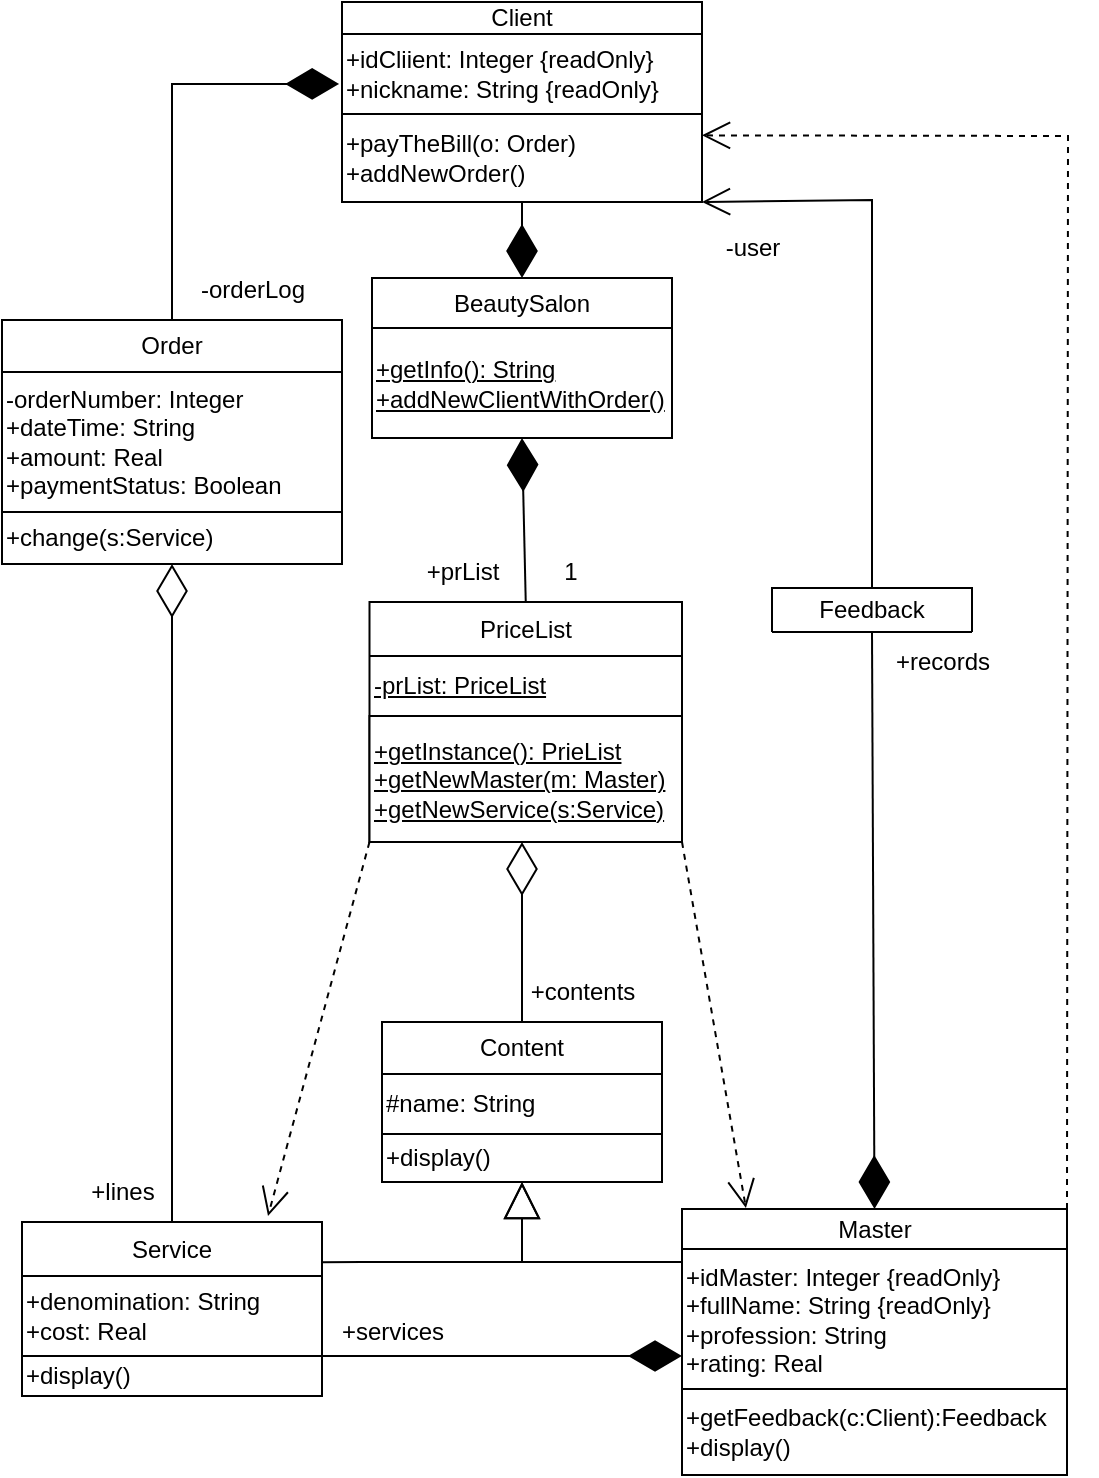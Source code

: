<mxfile version="22.0.8" type="github">
  <diagram id="C5RBs43oDa-KdzZeNtuy" name="Page-1">
    <mxGraphModel dx="1316" dy="804" grid="1" gridSize="10" guides="1" tooltips="1" connect="1" arrows="1" fold="1" page="1" pageScale="1" pageWidth="827" pageHeight="1169" math="0" shadow="0">
      <root>
        <mxCell id="WIyWlLk6GJQsqaUBKTNV-0" />
        <mxCell id="WIyWlLk6GJQsqaUBKTNV-1" parent="WIyWlLk6GJQsqaUBKTNV-0" />
        <mxCell id="WC2MRUz_Te2z9GJoH_zq-0" value="Order" style="swimlane;fontStyle=0;childLayout=stackLayout;horizontal=1;startSize=26;fillColor=none;horizontalStack=0;resizeParent=1;resizeParentMax=0;resizeLast=0;collapsible=1;marginBottom=0;whiteSpace=wrap;html=1;" parent="WIyWlLk6GJQsqaUBKTNV-1" vertex="1">
          <mxGeometry x="130" y="289" width="170" height="122" as="geometry">
            <mxRectangle x="470" y="233" width="70" height="30" as="alternateBounds" />
          </mxGeometry>
        </mxCell>
        <mxCell id="WC2MRUz_Te2z9GJoH_zq-1" value="&lt;div style=&quot;&quot;&gt;-orderN&lt;span style=&quot;background-color: initial;&quot;&gt;umber: Integer&lt;/span&gt;&lt;/div&gt;&lt;div style=&quot;&quot;&gt;&lt;div style=&quot;&quot;&gt;&lt;span style=&quot;background-color: initial;&quot;&gt;+dateTime: String&lt;/span&gt;&lt;/div&gt;&lt;span style=&quot;background-color: initial;&quot;&gt;&lt;div style=&quot;&quot;&gt;&lt;span style=&quot;background-color: initial;&quot;&gt;+amount: Real&lt;br&gt;+&lt;/span&gt;paymentStatus: Boolean&lt;/div&gt;&lt;/span&gt;&lt;/div&gt;" style="text;html=1;align=left;verticalAlign=middle;resizable=0;points=[];autosize=1;strokeColor=none;fillColor=none;" parent="WC2MRUz_Te2z9GJoH_zq-0" vertex="1">
          <mxGeometry y="26" width="170" height="70" as="geometry" />
        </mxCell>
        <mxCell id="WC2MRUz_Te2z9GJoH_zq-83" value="+change(s:Service)" style="whiteSpace=wrap;html=1;align=left;" parent="WC2MRUz_Te2z9GJoH_zq-0" vertex="1">
          <mxGeometry y="96" width="170" height="26" as="geometry" />
        </mxCell>
        <mxCell id="WC2MRUz_Te2z9GJoH_zq-2" value="Service" style="swimlane;fontStyle=0;childLayout=stackLayout;horizontal=1;startSize=27;fillColor=none;horizontalStack=0;resizeParent=1;resizeParentMax=0;resizeLast=0;collapsible=1;marginBottom=0;whiteSpace=wrap;html=1;" parent="WIyWlLk6GJQsqaUBKTNV-1" vertex="1">
          <mxGeometry x="140" y="740" width="150" height="87" as="geometry" />
        </mxCell>
        <mxCell id="WC2MRUz_Te2z9GJoH_zq-3" value="+denomination: String&lt;br&gt;+cost: Real" style="text;html=1;align=left;verticalAlign=middle;resizable=0;points=[];autosize=1;strokeColor=none;fillColor=none;" parent="WC2MRUz_Te2z9GJoH_zq-2" vertex="1">
          <mxGeometry y="27" width="150" height="40" as="geometry" />
        </mxCell>
        <mxCell id="2a3KDhAAtPxG6KFBujEm-19" value="+display()" style="rounded=0;whiteSpace=wrap;html=1;align=left;" parent="WC2MRUz_Te2z9GJoH_zq-2" vertex="1">
          <mxGeometry y="67" width="150" height="20" as="geometry" />
        </mxCell>
        <mxCell id="WC2MRUz_Te2z9GJoH_zq-4" value="Master" style="swimlane;fontStyle=0;childLayout=stackLayout;horizontal=1;startSize=20;fillColor=none;horizontalStack=0;resizeParent=1;resizeParentMax=0;resizeLast=0;collapsible=1;marginBottom=0;whiteSpace=wrap;html=1;" parent="WIyWlLk6GJQsqaUBKTNV-1" vertex="1">
          <mxGeometry x="470" y="733.5" width="192.5" height="133" as="geometry">
            <mxRectangle x="320" y="363" width="80" height="52" as="alternateBounds" />
          </mxGeometry>
        </mxCell>
        <mxCell id="WC2MRUz_Te2z9GJoH_zq-5" value="+idMaster: Integer {readOnly}&lt;br&gt;+fullName: String {readOnly}&lt;br&gt;+profession: String&amp;nbsp;&lt;br&gt;+rating: Real&amp;nbsp;" style="text;html=1;align=left;verticalAlign=middle;resizable=0;points=[];autosize=1;strokeColor=none;fillColor=none;" parent="WC2MRUz_Te2z9GJoH_zq-4" vertex="1">
          <mxGeometry y="20" width="192.5" height="70" as="geometry" />
        </mxCell>
        <mxCell id="WC2MRUz_Te2z9GJoH_zq-85" value="+getFeedback(c:Client):Feedback&lt;br&gt;+display()" style="rounded=0;whiteSpace=wrap;html=1;align=left;" parent="WC2MRUz_Te2z9GJoH_zq-4" vertex="1">
          <mxGeometry y="90" width="192.5" height="43" as="geometry" />
        </mxCell>
        <mxCell id="WC2MRUz_Te2z9GJoH_zq-6" value="Client" style="swimlane;fontStyle=0;childLayout=stackLayout;horizontal=1;startSize=16;fillColor=none;horizontalStack=0;resizeParent=1;resizeParentMax=0;resizeLast=0;collapsible=1;marginBottom=0;whiteSpace=wrap;html=1;" parent="WIyWlLk6GJQsqaUBKTNV-1" vertex="1">
          <mxGeometry x="300" y="130" width="180" height="100" as="geometry">
            <mxRectangle x="317.5" y="177" width="70" height="30" as="alternateBounds" />
          </mxGeometry>
        </mxCell>
        <mxCell id="WC2MRUz_Te2z9GJoH_zq-25" value="+idCliient: Integer {readOnly}&lt;br&gt;+nickname: String {readOnly}" style="text;html=1;align=left;verticalAlign=middle;resizable=0;points=[];autosize=1;strokeColor=none;fillColor=none;" parent="WC2MRUz_Te2z9GJoH_zq-6" vertex="1">
          <mxGeometry y="16" width="180" height="40" as="geometry" />
        </mxCell>
        <mxCell id="WC2MRUz_Te2z9GJoH_zq-27" value="+payTheBill(o: Order)&lt;br&gt;+addNewOrder()" style="whiteSpace=wrap;html=1;align=left;" parent="WC2MRUz_Te2z9GJoH_zq-6" vertex="1">
          <mxGeometry y="56" width="180" height="44" as="geometry" />
        </mxCell>
        <mxCell id="WC2MRUz_Te2z9GJoH_zq-7" value="BeautySalon" style="swimlane;fontStyle=0;childLayout=stackLayout;horizontal=1;startSize=25;fillColor=none;horizontalStack=0;resizeParent=1;resizeParentMax=0;resizeLast=0;collapsible=1;marginBottom=0;whiteSpace=wrap;html=1;" parent="WIyWlLk6GJQsqaUBKTNV-1" vertex="1">
          <mxGeometry x="315" y="268" width="150" height="80" as="geometry" />
        </mxCell>
        <mxCell id="2a3KDhAAtPxG6KFBujEm-0" value="&lt;u&gt;+getInfo(): String&lt;br&gt;+addNewClientWithOrder()&lt;br&gt;&lt;/u&gt;" style="rounded=0;whiteSpace=wrap;html=1;align=left;" parent="WC2MRUz_Te2z9GJoH_zq-7" vertex="1">
          <mxGeometry y="25" width="150" height="55" as="geometry" />
        </mxCell>
        <mxCell id="WC2MRUz_Te2z9GJoH_zq-8" value="" style="endArrow=diamondThin;endFill=1;endSize=24;html=1;rounded=0;entryX=0.5;entryY=0;entryDx=0;entryDy=0;exitX=0.5;exitY=1;exitDx=0;exitDy=0;" parent="WIyWlLk6GJQsqaUBKTNV-1" source="WC2MRUz_Te2z9GJoH_zq-6" target="WC2MRUz_Te2z9GJoH_zq-7" edge="1">
          <mxGeometry width="160" relative="1" as="geometry">
            <mxPoint x="280" y="380" as="sourcePoint" />
            <mxPoint x="317.5" y="214" as="targetPoint" />
          </mxGeometry>
        </mxCell>
        <mxCell id="WC2MRUz_Te2z9GJoH_zq-10" value="Feedback" style="swimlane;fontStyle=0;childLayout=stackLayout;horizontal=1;startSize=32;fillColor=none;horizontalStack=0;resizeParent=1;resizeParentMax=0;resizeLast=0;collapsible=1;marginBottom=0;whiteSpace=wrap;html=1;" parent="WIyWlLk6GJQsqaUBKTNV-1" vertex="1">
          <mxGeometry x="515" y="423" width="100" height="22" as="geometry">
            <mxRectangle x="440" y="262" width="90" height="30" as="alternateBounds" />
          </mxGeometry>
        </mxCell>
        <mxCell id="WC2MRUz_Te2z9GJoH_zq-11" value="" style="endArrow=diamondThin;endFill=1;endSize=24;html=1;rounded=0;entryX=0.5;entryY=0;entryDx=0;entryDy=0;exitX=0.5;exitY=1;exitDx=0;exitDy=0;" parent="WIyWlLk6GJQsqaUBKTNV-1" source="WC2MRUz_Te2z9GJoH_zq-10" target="WC2MRUz_Te2z9GJoH_zq-4" edge="1">
          <mxGeometry width="160" relative="1" as="geometry">
            <mxPoint x="450" y="389.5" as="sourcePoint" />
            <mxPoint x="460" y="419.5" as="targetPoint" />
          </mxGeometry>
        </mxCell>
        <mxCell id="WC2MRUz_Te2z9GJoH_zq-12" value="" style="endArrow=diamondThin;endFill=1;endSize=24;html=1;rounded=0;exitX=0.5;exitY=0;exitDx=0;exitDy=0;entryX=-0.008;entryY=0.624;entryDx=0;entryDy=0;entryPerimeter=0;" parent="WIyWlLk6GJQsqaUBKTNV-1" source="WC2MRUz_Te2z9GJoH_zq-0" target="WC2MRUz_Te2z9GJoH_zq-25" edge="1">
          <mxGeometry width="160" relative="1" as="geometry">
            <mxPoint x="427.5" y="244" as="sourcePoint" />
            <mxPoint x="210" y="180" as="targetPoint" />
            <Array as="points">
              <mxPoint x="215" y="171" />
            </Array>
          </mxGeometry>
        </mxCell>
        <mxCell id="WC2MRUz_Te2z9GJoH_zq-13" value="PriceList" style="swimlane;fontStyle=0;childLayout=stackLayout;horizontal=1;startSize=27;fillColor=none;horizontalStack=0;resizeParent=1;resizeParentMax=0;resizeLast=0;collapsible=1;marginBottom=0;whiteSpace=wrap;html=1;" parent="WIyWlLk6GJQsqaUBKTNV-1" vertex="1">
          <mxGeometry x="313.75" y="430" width="156.25" height="120" as="geometry" />
        </mxCell>
        <mxCell id="2a3KDhAAtPxG6KFBujEm-33" value="&lt;div style=&quot;&quot;&gt;&lt;span style=&quot;background-color: initial;&quot;&gt;&lt;u&gt;-prList: PriceList&lt;/u&gt;&lt;/span&gt;&lt;/div&gt;" style="text;html=1;align=left;verticalAlign=middle;resizable=0;points=[];autosize=1;strokeColor=none;fillColor=none;" parent="WC2MRUz_Te2z9GJoH_zq-13" vertex="1">
          <mxGeometry y="27" width="156.25" height="30" as="geometry" />
        </mxCell>
        <mxCell id="2a3KDhAAtPxG6KFBujEm-34" value="&lt;div&gt;&lt;u&gt;+getInstance(): PrieList&lt;/u&gt;&lt;/div&gt;&lt;div&gt;&lt;u&gt;+getNewMaster(m: Master)&lt;/u&gt;&lt;/div&gt;&lt;div&gt;&lt;u&gt;+getNewService(s:Service)&lt;br&gt;&lt;/u&gt;&lt;/div&gt;" style="rounded=0;whiteSpace=wrap;html=1;align=left;" parent="WC2MRUz_Te2z9GJoH_zq-13" vertex="1">
          <mxGeometry y="57" width="156.25" height="63" as="geometry" />
        </mxCell>
        <mxCell id="WC2MRUz_Te2z9GJoH_zq-14" value="" style="endArrow=diamondThin;endFill=1;endSize=24;html=1;rounded=0;exitX=0.5;exitY=0;exitDx=0;exitDy=0;entryX=0.5;entryY=1;entryDx=0;entryDy=0;" parent="WIyWlLk6GJQsqaUBKTNV-1" source="WC2MRUz_Te2z9GJoH_zq-13" target="WC2MRUz_Te2z9GJoH_zq-7" edge="1">
          <mxGeometry width="160" relative="1" as="geometry">
            <mxPoint x="445" y="469" as="sourcePoint" />
            <mxPoint x="392" y="380" as="targetPoint" />
          </mxGeometry>
        </mxCell>
        <mxCell id="WC2MRUz_Te2z9GJoH_zq-17" value="" style="endArrow=diamondThin;endFill=0;endSize=24;html=1;rounded=0;exitX=0.5;exitY=0;exitDx=0;exitDy=0;entryX=0.5;entryY=1;entryDx=0;entryDy=0;" parent="WIyWlLk6GJQsqaUBKTNV-1" source="WC2MRUz_Te2z9GJoH_zq-2" target="WC2MRUz_Te2z9GJoH_zq-83" edge="1">
          <mxGeometry width="160" relative="1" as="geometry">
            <mxPoint x="110" y="402.5" as="sourcePoint" />
            <mxPoint x="160" y="402.5" as="targetPoint" />
          </mxGeometry>
        </mxCell>
        <mxCell id="WC2MRUz_Te2z9GJoH_zq-19" value="" style="endArrow=diamondThin;endFill=1;endSize=24;html=1;rounded=0;exitX=1;exitY=0;exitDx=0;exitDy=0;entryX=1;entryY=0.9;entryDx=0;entryDy=0;entryPerimeter=0;" parent="WIyWlLk6GJQsqaUBKTNV-1" source="2a3KDhAAtPxG6KFBujEm-19" edge="1">
          <mxGeometry width="160" relative="1" as="geometry">
            <mxPoint x="402.5" y="462" as="sourcePoint" />
            <mxPoint x="470" y="807" as="targetPoint" />
          </mxGeometry>
        </mxCell>
        <mxCell id="WC2MRUz_Te2z9GJoH_zq-21" value="-user" style="text;html=1;align=center;verticalAlign=middle;resizable=0;points=[];autosize=1;strokeColor=none;fillColor=none;" parent="WIyWlLk6GJQsqaUBKTNV-1" vertex="1">
          <mxGeometry x="480" y="238" width="50" height="30" as="geometry" />
        </mxCell>
        <mxCell id="WC2MRUz_Te2z9GJoH_zq-22" value="+records" style="text;html=1;align=center;verticalAlign=middle;resizable=0;points=[];autosize=1;strokeColor=none;fillColor=none;" parent="WIyWlLk6GJQsqaUBKTNV-1" vertex="1">
          <mxGeometry x="565" y="445" width="70" height="30" as="geometry" />
        </mxCell>
        <mxCell id="WC2MRUz_Te2z9GJoH_zq-23" value="-orderLog" style="text;html=1;align=center;verticalAlign=middle;resizable=0;points=[];autosize=1;strokeColor=none;fillColor=none;" parent="WIyWlLk6GJQsqaUBKTNV-1" vertex="1">
          <mxGeometry x="215" y="259" width="80" height="30" as="geometry" />
        </mxCell>
        <mxCell id="WC2MRUz_Te2z9GJoH_zq-24" value="+lines" style="text;html=1;align=center;verticalAlign=middle;resizable=0;points=[];autosize=1;strokeColor=none;fillColor=none;" parent="WIyWlLk6GJQsqaUBKTNV-1" vertex="1">
          <mxGeometry x="160" y="710" width="60" height="30" as="geometry" />
        </mxCell>
        <mxCell id="2a3KDhAAtPxG6KFBujEm-1" value="Content" style="swimlane;fontStyle=0;childLayout=stackLayout;horizontal=1;startSize=26;fillColor=none;horizontalStack=0;resizeParent=1;resizeParentMax=0;resizeLast=0;collapsible=1;marginBottom=0;whiteSpace=wrap;html=1;" parent="WIyWlLk6GJQsqaUBKTNV-1" vertex="1">
          <mxGeometry x="320" y="640" width="140" height="80" as="geometry" />
        </mxCell>
        <mxCell id="2a3KDhAAtPxG6KFBujEm-22" value="#name: String" style="text;html=1;align=left;verticalAlign=middle;resizable=0;points=[];autosize=1;strokeColor=none;fillColor=none;" parent="2a3KDhAAtPxG6KFBujEm-1" vertex="1">
          <mxGeometry y="26" width="140" height="30" as="geometry" />
        </mxCell>
        <mxCell id="2a3KDhAAtPxG6KFBujEm-23" value="+display()" style="rounded=0;whiteSpace=wrap;html=1;align=left;" parent="2a3KDhAAtPxG6KFBujEm-1" vertex="1">
          <mxGeometry y="56" width="140" height="24" as="geometry" />
        </mxCell>
        <mxCell id="2a3KDhAAtPxG6KFBujEm-11" value="" style="endArrow=diamondThin;endFill=0;endSize=24;html=1;rounded=0;exitX=0.5;exitY=0;exitDx=0;exitDy=0;" parent="WIyWlLk6GJQsqaUBKTNV-1" source="2a3KDhAAtPxG6KFBujEm-1" edge="1">
          <mxGeometry width="160" relative="1" as="geometry">
            <mxPoint x="250" y="449.5" as="sourcePoint" />
            <mxPoint x="390" y="550" as="targetPoint" />
          </mxGeometry>
        </mxCell>
        <mxCell id="2a3KDhAAtPxG6KFBujEm-13" value="" style="endArrow=block;endSize=16;endFill=0;html=1;rounded=0;entryX=0.5;entryY=1;entryDx=0;entryDy=0;exitX=0.998;exitY=0.232;exitDx=0;exitDy=0;exitPerimeter=0;" parent="WIyWlLk6GJQsqaUBKTNV-1" source="WC2MRUz_Te2z9GJoH_zq-2" target="2a3KDhAAtPxG6KFBujEm-23" edge="1">
          <mxGeometry width="160" relative="1" as="geometry">
            <mxPoint x="300" y="770" as="sourcePoint" />
            <mxPoint x="390" y="740.0" as="targetPoint" />
            <Array as="points">
              <mxPoint x="310" y="760" />
              <mxPoint x="390" y="760" />
            </Array>
          </mxGeometry>
        </mxCell>
        <mxCell id="2a3KDhAAtPxG6KFBujEm-16" value="" style="endArrow=block;endSize=16;endFill=0;html=1;rounded=0;entryX=0.5;entryY=1;entryDx=0;entryDy=0;" parent="WIyWlLk6GJQsqaUBKTNV-1" target="2a3KDhAAtPxG6KFBujEm-23" edge="1">
          <mxGeometry width="160" relative="1" as="geometry">
            <mxPoint x="470" y="760" as="sourcePoint" />
            <mxPoint x="390" y="740.0" as="targetPoint" />
            <Array as="points">
              <mxPoint x="460" y="760" />
              <mxPoint x="390" y="760" />
            </Array>
          </mxGeometry>
        </mxCell>
        <mxCell id="2a3KDhAAtPxG6KFBujEm-17" value="1" style="text;html=1;align=center;verticalAlign=middle;resizable=0;points=[];autosize=1;strokeColor=none;fillColor=none;" parent="WIyWlLk6GJQsqaUBKTNV-1" vertex="1">
          <mxGeometry x="399" y="400" width="30" height="30" as="geometry" />
        </mxCell>
        <mxCell id="S45QrrYa-EGeYetaI3DC-0" value="+contents" style="text;html=1;align=center;verticalAlign=middle;resizable=0;points=[];autosize=1;strokeColor=none;fillColor=none;" parent="WIyWlLk6GJQsqaUBKTNV-1" vertex="1">
          <mxGeometry x="380" y="610" width="80" height="30" as="geometry" />
        </mxCell>
        <mxCell id="S45QrrYa-EGeYetaI3DC-4" value="+services" style="text;html=1;align=center;verticalAlign=middle;resizable=0;points=[];autosize=1;strokeColor=none;fillColor=none;" parent="WIyWlLk6GJQsqaUBKTNV-1" vertex="1">
          <mxGeometry x="290" y="780" width="70" height="30" as="geometry" />
        </mxCell>
        <mxCell id="nuktzPboeg_UsTBvsRHf-0" value="" style="endArrow=open;endSize=12;dashed=1;html=1;rounded=0;exitX=1;exitY=1;exitDx=0;exitDy=0;entryX=0.166;entryY=-0.004;entryDx=0;entryDy=0;entryPerimeter=0;" parent="WIyWlLk6GJQsqaUBKTNV-1" source="2a3KDhAAtPxG6KFBujEm-34" target="WC2MRUz_Te2z9GJoH_zq-4" edge="1">
          <mxGeometry width="160" relative="1" as="geometry">
            <mxPoint y="533" as="sourcePoint" />
            <mxPoint x="160" y="533" as="targetPoint" />
          </mxGeometry>
        </mxCell>
        <mxCell id="nuktzPboeg_UsTBvsRHf-1" value="" style="endArrow=open;endSize=12;dashed=1;html=1;rounded=0;exitX=0;exitY=1;exitDx=0;exitDy=0;entryX=0.82;entryY=-0.034;entryDx=0;entryDy=0;entryPerimeter=0;" parent="WIyWlLk6GJQsqaUBKTNV-1" source="WC2MRUz_Te2z9GJoH_zq-13" target="WC2MRUz_Te2z9GJoH_zq-2" edge="1">
          <mxGeometry width="160" relative="1" as="geometry">
            <mxPoint x="300" y="539.5" as="sourcePoint" />
            <mxPoint x="170" y="543" as="targetPoint" />
          </mxGeometry>
        </mxCell>
        <mxCell id="nuktzPboeg_UsTBvsRHf-3" value="" style="endArrow=open;endFill=1;endSize=12;html=1;rounded=0;exitX=0.5;exitY=0;exitDx=0;exitDy=0;" parent="WIyWlLk6GJQsqaUBKTNV-1" source="WC2MRUz_Te2z9GJoH_zq-10" edge="1">
          <mxGeometry width="160" relative="1" as="geometry">
            <mxPoint x="330" y="610" as="sourcePoint" />
            <mxPoint x="480" y="230" as="targetPoint" />
            <Array as="points">
              <mxPoint x="565" y="229" />
            </Array>
          </mxGeometry>
        </mxCell>
        <mxCell id="nuktzPboeg_UsTBvsRHf-6" value="" style="endArrow=open;endSize=12;dashed=1;html=1;rounded=0;exitX=1;exitY=0;exitDx=0;exitDy=0;entryX=1;entryY=0.442;entryDx=0;entryDy=0;entryPerimeter=0;" parent="WIyWlLk6GJQsqaUBKTNV-1" source="WC2MRUz_Te2z9GJoH_zq-4" edge="1">
          <mxGeometry width="160" relative="1" as="geometry">
            <mxPoint x="642.572" y="695.303" as="sourcePoint" />
            <mxPoint x="480" y="196.68" as="targetPoint" />
            <Array as="points">
              <mxPoint x="663" y="197" />
            </Array>
          </mxGeometry>
        </mxCell>
        <mxCell id="nuktzPboeg_UsTBvsRHf-7" value="&lt;div&gt;+prList&lt;/div&gt;" style="text;html=1;align=center;verticalAlign=middle;resizable=0;points=[];autosize=1;strokeColor=none;fillColor=none;" parent="WIyWlLk6GJQsqaUBKTNV-1" vertex="1">
          <mxGeometry x="330" y="400" width="60" height="30" as="geometry" />
        </mxCell>
      </root>
    </mxGraphModel>
  </diagram>
</mxfile>
